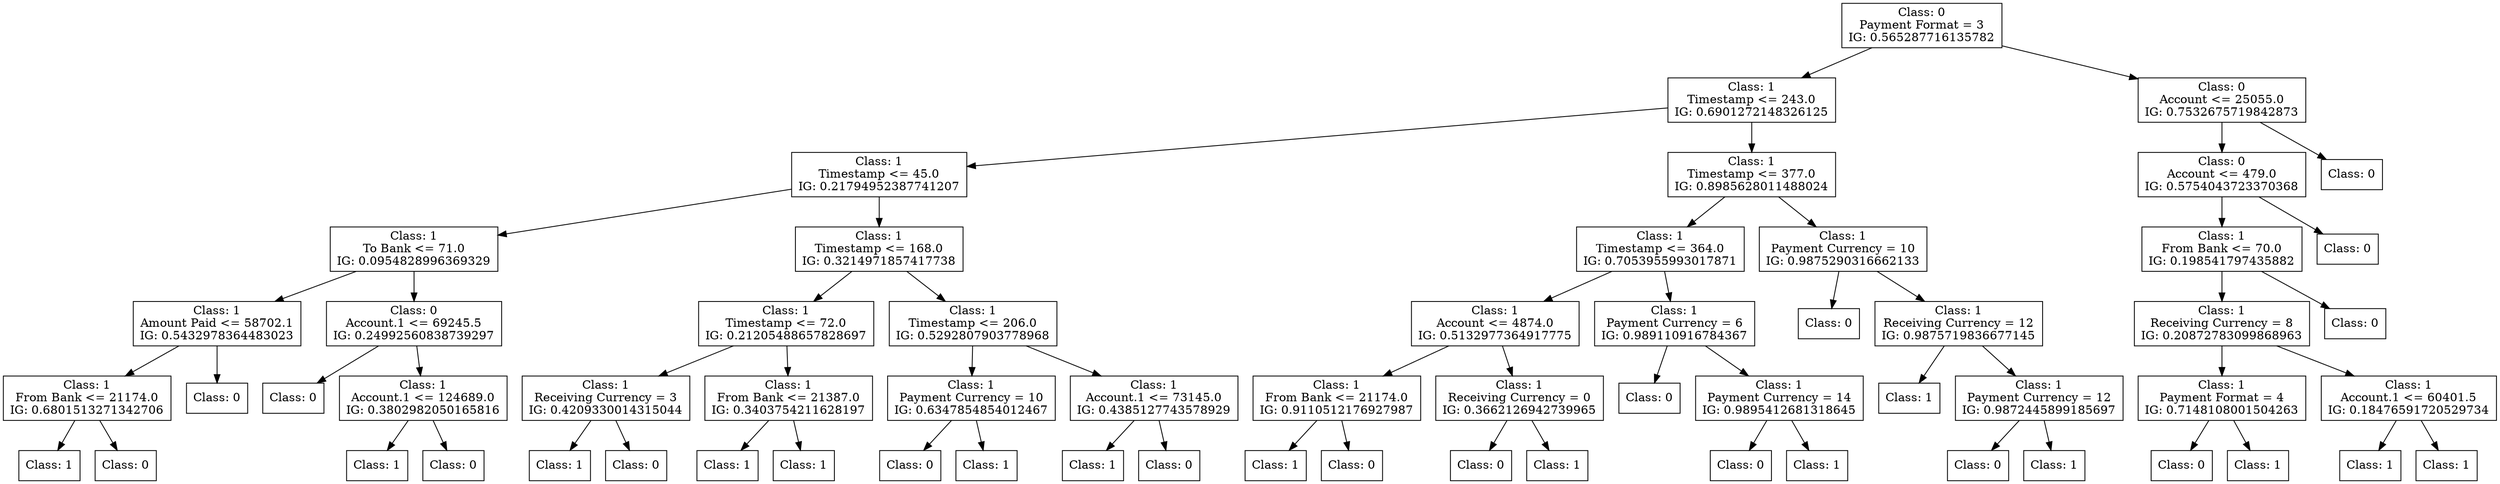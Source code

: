 digraph DecisionTree {
	rankdir=TD;
	node [shape=box];
	140154585956208 [label="Class: 0
Payment Format = 3
IG: 0.565287716135782"];
	140155678830992 [label="Class: 1
Timestamp <= 243.0
IG: 0.6901272148326125"];
	140154585956208 -> 140155678830992;
	140155716992784 [label="Class: 1
Timestamp <= 45.0
IG: 0.21794952387741207"];
	140155678830992 -> 140155716992784;
	140154584326560 [label="Class: 1
To Bank <= 71.0
IG: 0.0954828996369329"];
	140155716992784 -> 140154584326560;
	140154585505824 [label="Class: 1
Amount Paid <= 58702.1
IG: 0.5432978364483023"];
	140154584326560 -> 140154585505824;
	140154584333808 [label="Class: 1
From Bank <= 21174.0
IG: 0.6801513271342706"];
	140154585505824 -> 140154584333808;
	140154585502368 [label="Class: 1
"];
	140154584333808 -> 140154585502368;
	140154584334048 [label="Class: 0
"];
	140154584333808 -> 140154584334048;
	140154584332704 [label="Class: 0
"];
	140154585505824 -> 140154584332704;
	140154585945120 [label="Class: 0
Account.1 <= 69245.5
IG: 0.24992560838739297"];
	140154584326560 -> 140154585945120;
	140154584640304 [label="Class: 0
"];
	140154585945120 -> 140154584640304;
	140154584642608 [label="Class: 1
Account.1 <= 124689.0
IG: 0.3802982050165816"];
	140154585945120 -> 140154584642608;
	140154584642224 [label="Class: 1
"];
	140154584642608 -> 140154584642224;
	140154584642128 [label="Class: 0
"];
	140154584642608 -> 140154584642128;
	140155716985440 [label="Class: 1
Timestamp <= 168.0
IG: 0.3214971857417738"];
	140155716992784 -> 140155716985440;
	140154584640544 [label="Class: 1
Timestamp <= 72.0
IG: 0.21205488657828697"];
	140155716985440 -> 140154584640544;
	140154584641792 [label="Class: 1
Receiving Currency = 3
IG: 0.4209330014315044"];
	140154584640544 -> 140154584641792;
	140154584639824 [label="Class: 1
"];
	140154584641792 -> 140154584639824;
	140154584642800 [label="Class: 0
"];
	140154584641792 -> 140154584642800;
	140154584639584 [label="Class: 1
From Bank <= 21387.0
IG: 0.3403754211628197"];
	140154584640544 -> 140154584639584;
	140154584642944 [label="Class: 1
"];
	140154584639584 -> 140154584642944;
	140154584642464 [label="Class: 1
"];
	140154584639584 -> 140154584642464;
	140154584633440 [label="Class: 1
Timestamp <= 206.0
IG: 0.5292807903778968"];
	140155716985440 -> 140154584633440;
	140154584642176 [label="Class: 1
Payment Currency = 10
IG: 0.6347854854012467"];
	140154584633440 -> 140154584642176;
	140154584642032 [label="Class: 0
"];
	140154584642176 -> 140154584642032;
	140154584640880 [label="Class: 1
"];
	140154584642176 -> 140154584640880;
	140154584640208 [label="Class: 1
Account.1 <= 73145.0
IG: 0.4385127743578929"];
	140154584633440 -> 140154584640208;
	140154584641264 [label="Class: 1
"];
	140154584640208 -> 140154584641264;
	140154584640352 [label="Class: 0
"];
	140154584640208 -> 140154584640352;
	140154585504624 [label="Class: 1
Timestamp <= 377.0
IG: 0.8985628011488024"];
	140155678830992 -> 140154585504624;
	140154584641024 [label="Class: 1
Timestamp <= 364.0
IG: 0.7053955993017871"];
	140154585504624 -> 140154584641024;
	140154584639728 [label="Class: 1
Account <= 4874.0
IG: 0.5132977364917775"];
	140154584641024 -> 140154584639728;
	140154584634592 [label="Class: 1
From Bank <= 21174.0
IG: 0.9110512176927987"];
	140154584639728 -> 140154584634592;
	140154584644768 [label="Class: 1
"];
	140154584634592 -> 140154584644768;
	140154584638048 [label="Class: 0
"];
	140154584634592 -> 140154584638048;
	140154584639392 [label="Class: 1
Receiving Currency = 0
IG: 0.3662126942739965"];
	140154584639728 -> 140154584639392;
	140154584641984 [label="Class: 0
"];
	140154584639392 -> 140154584641984;
	140154584637472 [label="Class: 1
"];
	140154584639392 -> 140154584637472;
	140154584637280 [label="Class: 1
Payment Currency = 6
IG: 0.989110916784367"];
	140154584641024 -> 140154584637280;
	140154584641168 [label="Class: 0
"];
	140154584637280 -> 140154584641168;
	140154584644048 [label="Class: 1
Payment Currency = 14
IG: 0.9895412681318645"];
	140154584637280 -> 140154584644048;
	140154584640400 [label="Class: 0
"];
	140154584644048 -> 140154584640400;
	140154584642848 [label="Class: 1
"];
	140154584644048 -> 140154584642848;
	140154584641216 [label="Class: 1
Payment Currency = 10
IG: 0.9875290316662133"];
	140154585504624 -> 140154584641216;
	140154584644816 [label="Class: 0
"];
	140154584641216 -> 140154584644816;
	140154584644336 [label="Class: 1
Receiving Currency = 12
IG: 0.9875719836677145"];
	140154584641216 -> 140154584644336;
	140154584639344 [label="Class: 1
"];
	140154584644336 -> 140154584639344;
	140154584638336 [label="Class: 1
Payment Currency = 12
IG: 0.9872445899185697"];
	140154584644336 -> 140154584638336;
	140154584637232 [label="Class: 0
"];
	140154584638336 -> 140154584637232;
	140154584642416 [label="Class: 1
"];
	140154584638336 -> 140154584642416;
	140154644294208 [label="Class: 0
Account <= 25055.0
IG: 0.7532675719842873"];
	140154585956208 -> 140154644294208;
	140154584639776 [label="Class: 0
Account <= 479.0
IG: 0.5754043723370368"];
	140154644294208 -> 140154584639776;
	140154584643040 [label="Class: 1
From Bank <= 70.0
IG: 0.198541797435882"];
	140154584639776 -> 140154584643040;
	140154584642896 [label="Class: 1
Receiving Currency = 8
IG: 0.20872783099868963"];
	140154584643040 -> 140154584642896;
	140154584641744 [label="Class: 1
Payment Format = 4
IG: 0.7148108001504263"];
	140154584642896 -> 140154584641744;
	140154584636896 [label="Class: 0
"];
	140154584641744 -> 140154584636896;
	140154584638528 [label="Class: 1
"];
	140154584641744 -> 140154584638528;
	140154584640832 [label="Class: 1
Account.1 <= 60401.5
IG: 0.18476591720529734"];
	140154584642896 -> 140154584640832;
	140154584643136 [label="Class: 1
"];
	140154584640832 -> 140154584643136;
	140154584644096 [label="Class: 1
"];
	140154584640832 -> 140154584644096;
	140154584641600 [label="Class: 0
"];
	140154584643040 -> 140154584641600;
	140154584643712 [label="Class: 0
"];
	140154584639776 -> 140154584643712;
	140154584642704 [label="Class: 0
"];
	140154644294208 -> 140154584642704;
}
